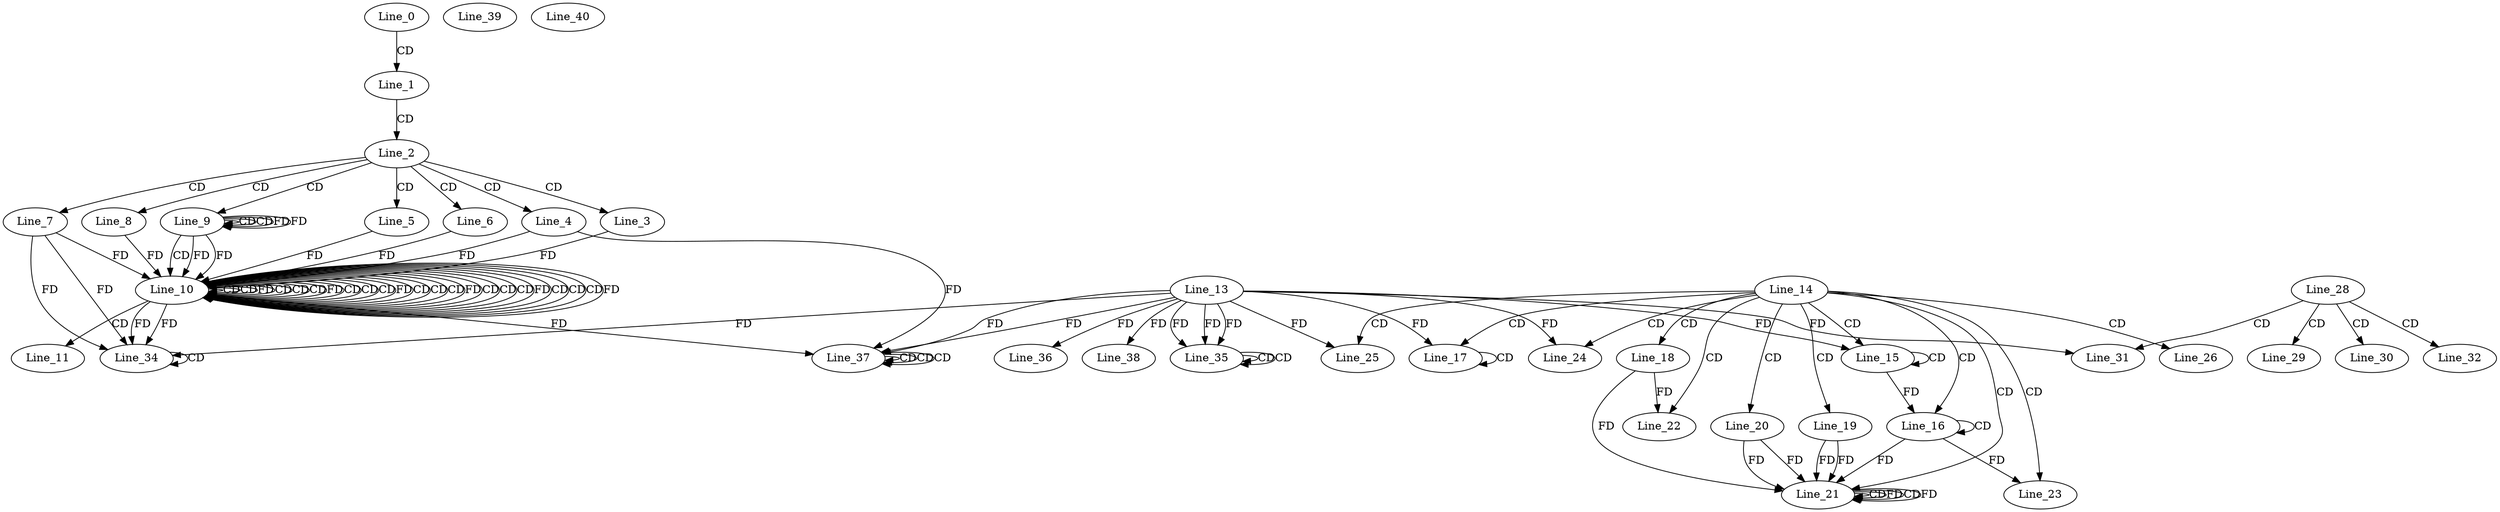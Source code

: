 digraph G {
  Line_0;
  Line_1;
  Line_2;
  Line_3;
  Line_4;
  Line_5;
  Line_6;
  Line_7;
  Line_8;
  Line_9;
  Line_9;
  Line_9;
  Line_10;
  Line_10;
  Line_10;
  Line_10;
  Line_10;
  Line_10;
  Line_10;
  Line_10;
  Line_10;
  Line_10;
  Line_10;
  Line_10;
  Line_10;
  Line_10;
  Line_10;
  Line_10;
  Line_10;
  Line_10;
  Line_10;
  Line_10;
  Line_10;
  Line_10;
  Line_11;
  Line_14;
  Line_15;
  Line_15;
  Line_13;
  Line_15;
  Line_16;
  Line_16;
  Line_17;
  Line_17;
  Line_18;
  Line_19;
  Line_20;
  Line_21;
  Line_21;
  Line_21;
  Line_21;
  Line_22;
  Line_23;
  Line_24;
  Line_24;
  Line_25;
  Line_25;
  Line_26;
  Line_28;
  Line_29;
  Line_29;
  Line_30;
  Line_30;
  Line_31;
  Line_31;
  Line_32;
  Line_34;
  Line_34;
  Line_35;
  Line_35;
  Line_35;
  Line_35;
  Line_35;
  Line_35;
  Line_35;
  Line_36;
  Line_37;
  Line_37;
  Line_37;
  Line_37;
  Line_38;
  Line_39;
  Line_40;
  Line_0 -> Line_1 [ label="CD" ];
  Line_1 -> Line_2 [ label="CD" ];
  Line_2 -> Line_3 [ label="CD" ];
  Line_2 -> Line_4 [ label="CD" ];
  Line_2 -> Line_5 [ label="CD" ];
  Line_2 -> Line_6 [ label="CD" ];
  Line_2 -> Line_7 [ label="CD" ];
  Line_2 -> Line_8 [ label="CD" ];
  Line_2 -> Line_9 [ label="CD" ];
  Line_9 -> Line_9 [ label="CD" ];
  Line_9 -> Line_9 [ label="CD" ];
  Line_9 -> Line_9 [ label="FD" ];
  Line_9 -> Line_10 [ label="CD" ];
  Line_10 -> Line_10 [ label="CD" ];
  Line_10 -> Line_10 [ label="CD" ];
  Line_10 -> Line_10 [ label="FD" ];
  Line_3 -> Line_10 [ label="FD" ];
  Line_10 -> Line_10 [ label="CD" ];
  Line_10 -> Line_10 [ label="CD" ];
  Line_10 -> Line_10 [ label="CD" ];
  Line_10 -> Line_10 [ label="FD" ];
  Line_4 -> Line_10 [ label="FD" ];
  Line_10 -> Line_10 [ label="CD" ];
  Line_10 -> Line_10 [ label="CD" ];
  Line_10 -> Line_10 [ label="CD" ];
  Line_10 -> Line_10 [ label="FD" ];
  Line_5 -> Line_10 [ label="FD" ];
  Line_10 -> Line_10 [ label="CD" ];
  Line_10 -> Line_10 [ label="CD" ];
  Line_10 -> Line_10 [ label="CD" ];
  Line_10 -> Line_10 [ label="FD" ];
  Line_6 -> Line_10 [ label="FD" ];
  Line_10 -> Line_10 [ label="CD" ];
  Line_10 -> Line_10 [ label="CD" ];
  Line_10 -> Line_10 [ label="CD" ];
  Line_10 -> Line_10 [ label="FD" ];
  Line_7 -> Line_10 [ label="FD" ];
  Line_9 -> Line_10 [ label="FD" ];
  Line_10 -> Line_10 [ label="CD" ];
  Line_10 -> Line_10 [ label="CD" ];
  Line_10 -> Line_10 [ label="CD" ];
  Line_10 -> Line_10 [ label="FD" ];
  Line_8 -> Line_10 [ label="FD" ];
  Line_9 -> Line_10 [ label="FD" ];
  Line_10 -> Line_11 [ label="CD" ];
  Line_14 -> Line_15 [ label="CD" ];
  Line_15 -> Line_15 [ label="CD" ];
  Line_13 -> Line_15 [ label="FD" ];
  Line_14 -> Line_16 [ label="CD" ];
  Line_16 -> Line_16 [ label="CD" ];
  Line_15 -> Line_16 [ label="FD" ];
  Line_14 -> Line_17 [ label="CD" ];
  Line_17 -> Line_17 [ label="CD" ];
  Line_13 -> Line_17 [ label="FD" ];
  Line_14 -> Line_18 [ label="CD" ];
  Line_14 -> Line_19 [ label="CD" ];
  Line_14 -> Line_20 [ label="CD" ];
  Line_14 -> Line_21 [ label="CD" ];
  Line_21 -> Line_21 [ label="CD" ];
  Line_21 -> Line_21 [ label="FD" ];
  Line_20 -> Line_21 [ label="FD" ];
  Line_16 -> Line_21 [ label="FD" ];
  Line_19 -> Line_21 [ label="FD" ];
  Line_21 -> Line_21 [ label="CD" ];
  Line_18 -> Line_21 [ label="FD" ];
  Line_19 -> Line_21 [ label="FD" ];
  Line_21 -> Line_21 [ label="FD" ];
  Line_20 -> Line_21 [ label="FD" ];
  Line_14 -> Line_22 [ label="CD" ];
  Line_18 -> Line_22 [ label="FD" ];
  Line_14 -> Line_23 [ label="CD" ];
  Line_16 -> Line_23 [ label="FD" ];
  Line_14 -> Line_24 [ label="CD" ];
  Line_13 -> Line_24 [ label="FD" ];
  Line_14 -> Line_25 [ label="CD" ];
  Line_13 -> Line_25 [ label="FD" ];
  Line_14 -> Line_26 [ label="CD" ];
  Line_28 -> Line_29 [ label="CD" ];
  Line_28 -> Line_30 [ label="CD" ];
  Line_28 -> Line_31 [ label="CD" ];
  Line_13 -> Line_31 [ label="FD" ];
  Line_28 -> Line_32 [ label="CD" ];
  Line_10 -> Line_34 [ label="FD" ];
  Line_7 -> Line_34 [ label="FD" ];
  Line_34 -> Line_34 [ label="CD" ];
  Line_13 -> Line_34 [ label="FD" ];
  Line_10 -> Line_34 [ label="FD" ];
  Line_7 -> Line_34 [ label="FD" ];
  Line_13 -> Line_35 [ label="FD" ];
  Line_35 -> Line_35 [ label="CD" ];
  Line_13 -> Line_35 [ label="FD" ];
  Line_35 -> Line_35 [ label="CD" ];
  Line_13 -> Line_35 [ label="FD" ];
  Line_13 -> Line_36 [ label="FD" ];
  Line_10 -> Line_37 [ label="FD" ];
  Line_4 -> Line_37 [ label="FD" ];
  Line_37 -> Line_37 [ label="CD" ];
  Line_13 -> Line_37 [ label="FD" ];
  Line_37 -> Line_37 [ label="CD" ];
  Line_37 -> Line_37 [ label="CD" ];
  Line_13 -> Line_37 [ label="FD" ];
  Line_13 -> Line_38 [ label="FD" ];
  Line_9 -> Line_9 [ label="FD" ];
}
